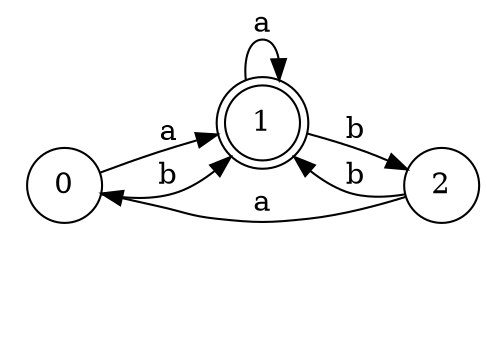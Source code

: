digraph n3_10 {
__start0 [label="" shape="none"];

rankdir=LR;
size="8,5";

s0 [style="filled", color="black", fillcolor="white" shape="circle", label="0"];
s1 [style="rounded,filled", color="black", fillcolor="white" shape="doublecircle", label="1"];
s2 [style="filled", color="black", fillcolor="white" shape="circle", label="2"];
s0 -> s1 [label="a"];
s0 -> s1 [label="b"];
s1 -> s1 [label="a"];
s1 -> s2 [label="b"];
s2 -> s0 [label="a"];
s2 -> s1 [label="b"];

}